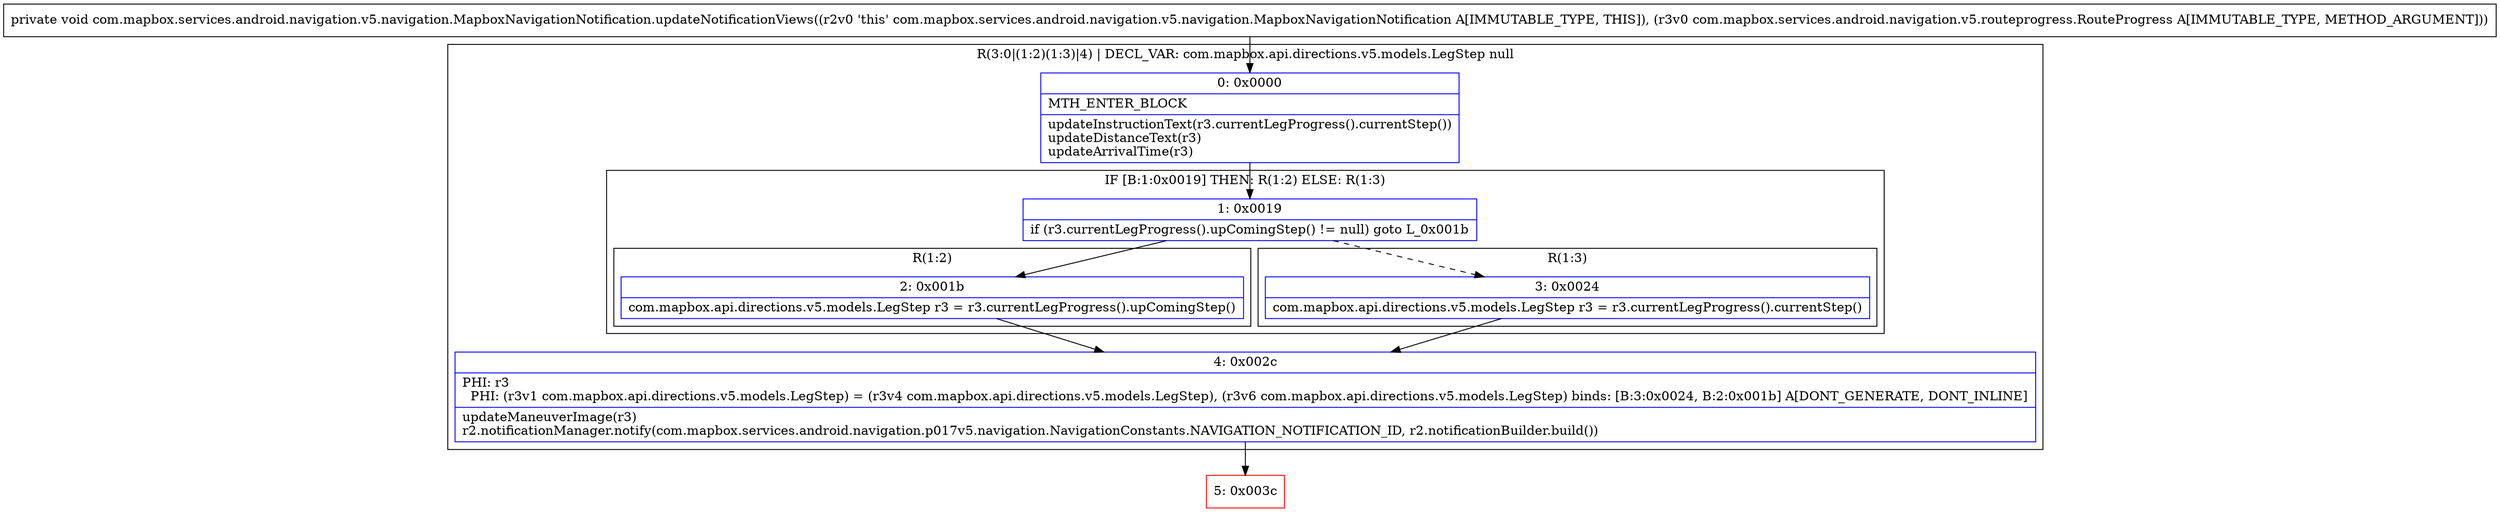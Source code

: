 digraph "CFG forcom.mapbox.services.android.navigation.v5.navigation.MapboxNavigationNotification.updateNotificationViews(Lcom\/mapbox\/services\/android\/navigation\/v5\/routeprogress\/RouteProgress;)V" {
subgraph cluster_Region_2130176804 {
label = "R(3:0|(1:2)(1:3)|4) | DECL_VAR: com.mapbox.api.directions.v5.models.LegStep null\l";
node [shape=record,color=blue];
Node_0 [shape=record,label="{0\:\ 0x0000|MTH_ENTER_BLOCK\l|updateInstructionText(r3.currentLegProgress().currentStep())\lupdateDistanceText(r3)\lupdateArrivalTime(r3)\l}"];
subgraph cluster_IfRegion_1437056101 {
label = "IF [B:1:0x0019] THEN: R(1:2) ELSE: R(1:3)";
node [shape=record,color=blue];
Node_1 [shape=record,label="{1\:\ 0x0019|if (r3.currentLegProgress().upComingStep() != null) goto L_0x001b\l}"];
subgraph cluster_Region_72520659 {
label = "R(1:2)";
node [shape=record,color=blue];
Node_2 [shape=record,label="{2\:\ 0x001b|com.mapbox.api.directions.v5.models.LegStep r3 = r3.currentLegProgress().upComingStep()\l}"];
}
subgraph cluster_Region_947343322 {
label = "R(1:3)";
node [shape=record,color=blue];
Node_3 [shape=record,label="{3\:\ 0x0024|com.mapbox.api.directions.v5.models.LegStep r3 = r3.currentLegProgress().currentStep()\l}"];
}
}
Node_4 [shape=record,label="{4\:\ 0x002c|PHI: r3 \l  PHI: (r3v1 com.mapbox.api.directions.v5.models.LegStep) = (r3v4 com.mapbox.api.directions.v5.models.LegStep), (r3v6 com.mapbox.api.directions.v5.models.LegStep) binds: [B:3:0x0024, B:2:0x001b] A[DONT_GENERATE, DONT_INLINE]\l|updateManeuverImage(r3)\lr2.notificationManager.notify(com.mapbox.services.android.navigation.p017v5.navigation.NavigationConstants.NAVIGATION_NOTIFICATION_ID, r2.notificationBuilder.build())\l}"];
}
Node_5 [shape=record,color=red,label="{5\:\ 0x003c}"];
MethodNode[shape=record,label="{private void com.mapbox.services.android.navigation.v5.navigation.MapboxNavigationNotification.updateNotificationViews((r2v0 'this' com.mapbox.services.android.navigation.v5.navigation.MapboxNavigationNotification A[IMMUTABLE_TYPE, THIS]), (r3v0 com.mapbox.services.android.navigation.v5.routeprogress.RouteProgress A[IMMUTABLE_TYPE, METHOD_ARGUMENT])) }"];
MethodNode -> Node_0;
Node_0 -> Node_1;
Node_1 -> Node_2;
Node_1 -> Node_3[style=dashed];
Node_2 -> Node_4;
Node_3 -> Node_4;
Node_4 -> Node_5;
}

